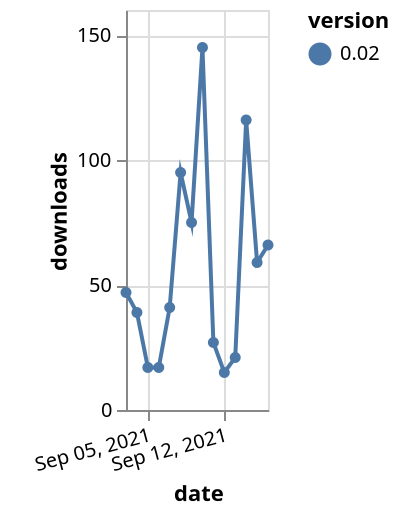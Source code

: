 {"$schema": "https://vega.github.io/schema/vega-lite/v5.json", "description": "A simple bar chart with embedded data.", "data": {"values": [{"date": "2021-09-03", "total": 79270, "delta": 47, "version": "0.02"}, {"date": "2021-09-04", "total": 79309, "delta": 39, "version": "0.02"}, {"date": "2021-09-05", "total": 79326, "delta": 17, "version": "0.02"}, {"date": "2021-09-06", "total": 79343, "delta": 17, "version": "0.02"}, {"date": "2021-09-07", "total": 79384, "delta": 41, "version": "0.02"}, {"date": "2021-09-08", "total": 79479, "delta": 95, "version": "0.02"}, {"date": "2021-09-09", "total": 79554, "delta": 75, "version": "0.02"}, {"date": "2021-09-10", "total": 79699, "delta": 145, "version": "0.02"}, {"date": "2021-09-11", "total": 79726, "delta": 27, "version": "0.02"}, {"date": "2021-09-12", "total": 79741, "delta": 15, "version": "0.02"}, {"date": "2021-09-13", "total": 79762, "delta": 21, "version": "0.02"}, {"date": "2021-09-14", "total": 79878, "delta": 116, "version": "0.02"}, {"date": "2021-09-15", "total": 79937, "delta": 59, "version": "0.02"}, {"date": "2021-09-16", "total": 80003, "delta": 66, "version": "0.02"}]}, "width": "container", "mark": {"type": "line", "point": {"filled": true}}, "encoding": {"x": {"field": "date", "type": "temporal", "timeUnit": "yearmonthdate", "title": "date", "axis": {"labelAngle": -15}}, "y": {"field": "delta", "type": "quantitative", "title": "downloads"}, "color": {"field": "version", "type": "nominal"}, "tooltip": {"field": "delta"}}}